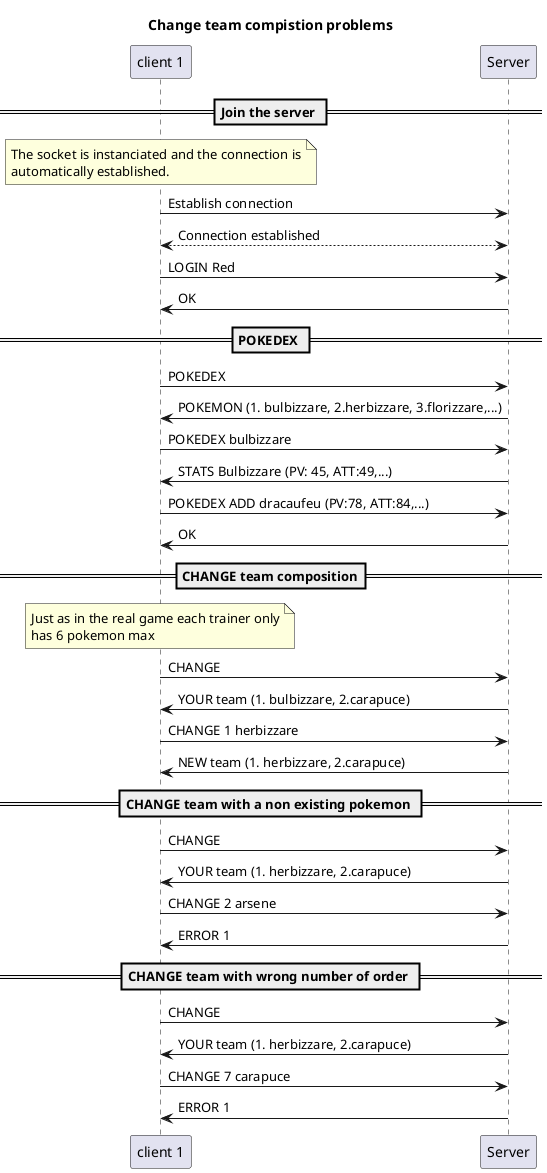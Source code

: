 @startuml ChangeTeamCompositionProblems
title "Change team compistion problems"

participant "client 1" as c1
participant "Server" as s

== Join the server ==

note over c1
The socket is instanciated and the connection is
automatically established.
end note

c1->s : Establish connection
c1<-->s : Connection established

c1->s: LOGIN Red
s->c1: OK

== POKEDEX ==

c1->s: POKEDEX
s->c1: POKEMON (1. bulbizzare, 2.herbizzare, 3.florizzare,...)
c1->s: POKEDEX bulbizzare
s->c1: STATS Bulbizzare (PV: 45, ATT:49,...)

c1->s: POKEDEX ADD dracaufeu (PV:78, ATT:84,...)
s->c1: OK

== CHANGE team composition==
note over c1
Just as in the real game each trainer only
has 6 pokemon max
end note

c1->s: CHANGE
s->c1: YOUR team (1. bulbizzare, 2.carapuce)
c1->s: CHANGE 1 herbizzare
s->c1: NEW team (1. herbizzare, 2.carapuce)

== CHANGE team with a non existing pokemon ==

c1->s: CHANGE
s->c1: YOUR team (1. herbizzare, 2.carapuce)
c1->s: CHANGE 2 arsene
s->c1: ERROR 1

== CHANGE team with wrong number of order ==
c1->s: CHANGE
s->c1: YOUR team (1. herbizzare, 2.carapuce)
c1->s: CHANGE 7 carapuce
s->c1: ERROR 1

@enduml